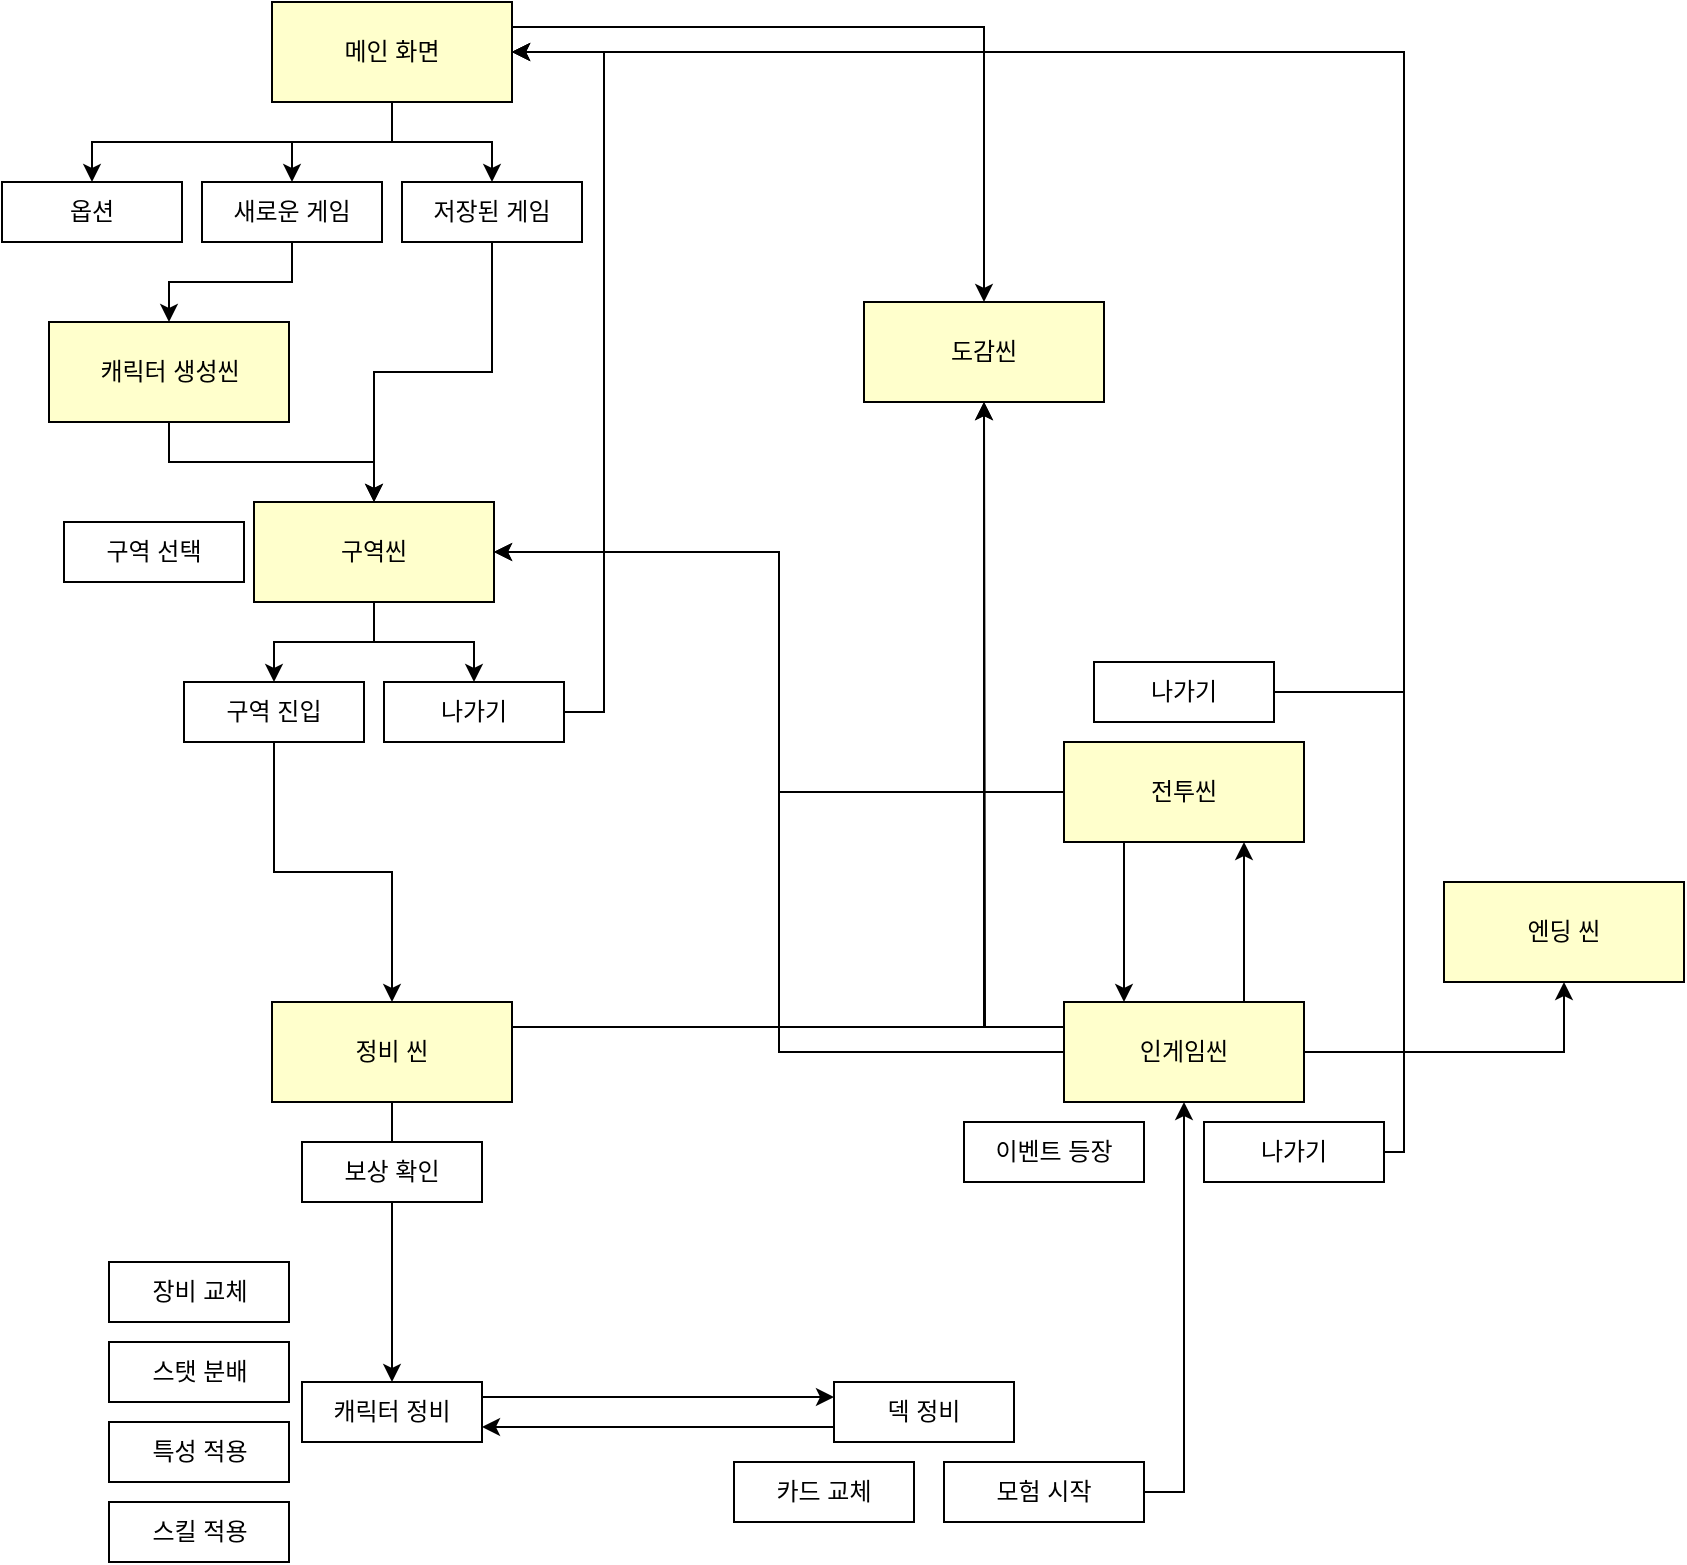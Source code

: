 <mxfile version="14.6.13" type="device"><diagram id="Av_CVQSiaXhoMsQztgof" name="Page-1"><mxGraphModel dx="1464" dy="922" grid="1" gridSize="10" guides="1" tooltips="1" connect="1" arrows="1" fold="1" page="1" pageScale="1" pageWidth="827" pageHeight="1169" math="0" shadow="0"><root><mxCell id="0"/><mxCell id="1" parent="0"/><mxCell id="67U4h067fMU7B21p5Ozw-6" style="edgeStyle=orthogonalEdgeStyle;rounded=0;orthogonalLoop=1;jettySize=auto;html=1;exitX=0.5;exitY=1;exitDx=0;exitDy=0;" parent="1" source="QbXg5CpkG4uvcfpA-dAZ-1" target="67U4h067fMU7B21p5Ozw-1" edge="1"><mxGeometry relative="1" as="geometry"/></mxCell><mxCell id="67U4h067fMU7B21p5Ozw-7" style="edgeStyle=orthogonalEdgeStyle;rounded=0;orthogonalLoop=1;jettySize=auto;html=1;exitX=0.5;exitY=1;exitDx=0;exitDy=0;" parent="1" source="QbXg5CpkG4uvcfpA-dAZ-1" target="67U4h067fMU7B21p5Ozw-2" edge="1"><mxGeometry relative="1" as="geometry"/></mxCell><mxCell id="67U4h067fMU7B21p5Ozw-8" style="edgeStyle=orthogonalEdgeStyle;rounded=0;orthogonalLoop=1;jettySize=auto;html=1;exitX=0.5;exitY=1;exitDx=0;exitDy=0;" parent="1" source="QbXg5CpkG4uvcfpA-dAZ-1" target="67U4h067fMU7B21p5Ozw-4" edge="1"><mxGeometry relative="1" as="geometry"/></mxCell><mxCell id="g9CctSjKW7jy1A9V13_f-2" style="edgeStyle=orthogonalEdgeStyle;rounded=0;orthogonalLoop=1;jettySize=auto;html=1;exitX=1;exitY=0.25;exitDx=0;exitDy=0;entryX=0.5;entryY=0;entryDx=0;entryDy=0;" edge="1" parent="1" source="QbXg5CpkG4uvcfpA-dAZ-1" target="g9CctSjKW7jy1A9V13_f-1"><mxGeometry relative="1" as="geometry"/></mxCell><mxCell id="QbXg5CpkG4uvcfpA-dAZ-1" value="메인 화면" style="rounded=0;whiteSpace=wrap;html=1;fillColor=#FFFFCC;" parent="1" vertex="1"><mxGeometry x="424" y="50" width="120" height="50" as="geometry"/></mxCell><mxCell id="QbXg5CpkG4uvcfpA-dAZ-32" value="엔딩 씬" style="rounded=0;whiteSpace=wrap;html=1;fillColor=#FFFFCC;" parent="1" vertex="1"><mxGeometry x="1010" y="490" width="120" height="50" as="geometry"/></mxCell><mxCell id="xhRx1QwZaw0PiIYQHOw0-8" style="edgeStyle=orthogonalEdgeStyle;rounded=0;orthogonalLoop=1;jettySize=auto;html=1;exitX=0.5;exitY=1;exitDx=0;exitDy=0;entryX=0.5;entryY=0;entryDx=0;entryDy=0;" parent="1" source="67U4h067fMU7B21p5Ozw-1" target="xhRx1QwZaw0PiIYQHOw0-7" edge="1"><mxGeometry relative="1" as="geometry"/></mxCell><mxCell id="67U4h067fMU7B21p5Ozw-1" value="새로운 게임" style="rounded=0;whiteSpace=wrap;html=1;" parent="1" vertex="1"><mxGeometry x="389" y="140" width="90" height="30" as="geometry"/></mxCell><mxCell id="67U4h067fMU7B21p5Ozw-11" style="edgeStyle=orthogonalEdgeStyle;rounded=0;orthogonalLoop=1;jettySize=auto;html=1;exitX=0.5;exitY=1;exitDx=0;exitDy=0;" parent="1" source="67U4h067fMU7B21p5Ozw-2" target="67U4h067fMU7B21p5Ozw-9" edge="1"><mxGeometry relative="1" as="geometry"/></mxCell><mxCell id="67U4h067fMU7B21p5Ozw-2" value="저장된 게임" style="rounded=0;whiteSpace=wrap;html=1;" parent="1" vertex="1"><mxGeometry x="489" y="140" width="90" height="30" as="geometry"/></mxCell><mxCell id="67U4h067fMU7B21p5Ozw-4" value="옵션" style="rounded=0;whiteSpace=wrap;html=1;" parent="1" vertex="1"><mxGeometry x="289" y="140" width="90" height="30" as="geometry"/></mxCell><mxCell id="67U4h067fMU7B21p5Ozw-14" style="edgeStyle=orthogonalEdgeStyle;rounded=0;orthogonalLoop=1;jettySize=auto;html=1;exitX=0.5;exitY=1;exitDx=0;exitDy=0;" parent="1" source="67U4h067fMU7B21p5Ozw-9" target="67U4h067fMU7B21p5Ozw-12" edge="1"><mxGeometry relative="1" as="geometry"/></mxCell><mxCell id="67U4h067fMU7B21p5Ozw-16" style="edgeStyle=orthogonalEdgeStyle;rounded=0;orthogonalLoop=1;jettySize=auto;html=1;exitX=0.5;exitY=1;exitDx=0;exitDy=0;" parent="1" source="67U4h067fMU7B21p5Ozw-9" target="67U4h067fMU7B21p5Ozw-13" edge="1"><mxGeometry relative="1" as="geometry"/></mxCell><mxCell id="67U4h067fMU7B21p5Ozw-9" value="구역씬" style="rounded=0;whiteSpace=wrap;html=1;fillColor=#FFFFCC;" parent="1" vertex="1"><mxGeometry x="415" y="300" width="120" height="50" as="geometry"/></mxCell><mxCell id="67U4h067fMU7B21p5Ozw-18" style="edgeStyle=orthogonalEdgeStyle;rounded=0;orthogonalLoop=1;jettySize=auto;html=1;exitX=0.5;exitY=1;exitDx=0;exitDy=0;" parent="1" source="67U4h067fMU7B21p5Ozw-12" target="67U4h067fMU7B21p5Ozw-15" edge="1"><mxGeometry relative="1" as="geometry"/></mxCell><mxCell id="67U4h067fMU7B21p5Ozw-12" value="구역 진입" style="rounded=0;whiteSpace=wrap;html=1;" parent="1" vertex="1"><mxGeometry x="380" y="390" width="90" height="30" as="geometry"/></mxCell><mxCell id="67U4h067fMU7B21p5Ozw-17" style="edgeStyle=orthogonalEdgeStyle;rounded=0;orthogonalLoop=1;jettySize=auto;html=1;exitX=1;exitY=0.5;exitDx=0;exitDy=0;entryX=1;entryY=0.5;entryDx=0;entryDy=0;" parent="1" source="67U4h067fMU7B21p5Ozw-13" target="QbXg5CpkG4uvcfpA-dAZ-1" edge="1"><mxGeometry relative="1" as="geometry"/></mxCell><mxCell id="67U4h067fMU7B21p5Ozw-13" value="나가기" style="rounded=0;whiteSpace=wrap;html=1;" parent="1" vertex="1"><mxGeometry x="480" y="390" width="90" height="30" as="geometry"/></mxCell><mxCell id="67U4h067fMU7B21p5Ozw-26" style="edgeStyle=orthogonalEdgeStyle;rounded=0;orthogonalLoop=1;jettySize=auto;html=1;exitX=0.5;exitY=1;exitDx=0;exitDy=0;startArrow=none;" parent="1" source="67U4h067fMU7B21p5Ozw-36" target="67U4h067fMU7B21p5Ozw-21" edge="1"><mxGeometry relative="1" as="geometry"/></mxCell><mxCell id="g9CctSjKW7jy1A9V13_f-4" style="edgeStyle=orthogonalEdgeStyle;rounded=0;orthogonalLoop=1;jettySize=auto;html=1;exitX=1;exitY=0.25;exitDx=0;exitDy=0;" edge="1" parent="1" source="67U4h067fMU7B21p5Ozw-15" target="g9CctSjKW7jy1A9V13_f-1"><mxGeometry relative="1" as="geometry"/></mxCell><mxCell id="67U4h067fMU7B21p5Ozw-15" value="정비 씬" style="rounded=0;whiteSpace=wrap;html=1;fillColor=#FFFFCC;" parent="1" vertex="1"><mxGeometry x="424" y="550" width="120" height="50" as="geometry"/></mxCell><mxCell id="67U4h067fMU7B21p5Ozw-20" value="구역 선택" style="rounded=0;whiteSpace=wrap;html=1;" parent="1" vertex="1"><mxGeometry x="320" y="310" width="90" height="30" as="geometry"/></mxCell><mxCell id="67U4h067fMU7B21p5Ozw-32" style="edgeStyle=orthogonalEdgeStyle;rounded=0;orthogonalLoop=1;jettySize=auto;html=1;exitX=1;exitY=0.25;exitDx=0;exitDy=0;entryX=0;entryY=0.25;entryDx=0;entryDy=0;" parent="1" source="67U4h067fMU7B21p5Ozw-21" target="67U4h067fMU7B21p5Ozw-22" edge="1"><mxGeometry relative="1" as="geometry"/></mxCell><mxCell id="67U4h067fMU7B21p5Ozw-21" value="캐릭터 정비" style="rounded=0;whiteSpace=wrap;html=1;" parent="1" vertex="1"><mxGeometry x="439" y="740" width="90" height="30" as="geometry"/></mxCell><mxCell id="67U4h067fMU7B21p5Ozw-33" style="edgeStyle=orthogonalEdgeStyle;rounded=0;orthogonalLoop=1;jettySize=auto;html=1;exitX=0;exitY=0.75;exitDx=0;exitDy=0;entryX=1;entryY=0.75;entryDx=0;entryDy=0;" parent="1" source="67U4h067fMU7B21p5Ozw-22" target="67U4h067fMU7B21p5Ozw-21" edge="1"><mxGeometry relative="1" as="geometry"/></mxCell><mxCell id="67U4h067fMU7B21p5Ozw-22" value="덱 정비" style="rounded=0;whiteSpace=wrap;html=1;" parent="1" vertex="1"><mxGeometry x="705" y="740" width="90" height="30" as="geometry"/></mxCell><mxCell id="67U4h067fMU7B21p5Ozw-23" value="스탯 분배" style="rounded=0;whiteSpace=wrap;html=1;" parent="1" vertex="1"><mxGeometry x="342.5" y="720" width="90" height="30" as="geometry"/></mxCell><mxCell id="67U4h067fMU7B21p5Ozw-24" value="스킬 적용" style="rounded=0;whiteSpace=wrap;html=1;" parent="1" vertex="1"><mxGeometry x="342.5" y="800" width="90" height="30" as="geometry"/></mxCell><mxCell id="67U4h067fMU7B21p5Ozw-25" value="특성 적용" style="rounded=0;whiteSpace=wrap;html=1;" parent="1" vertex="1"><mxGeometry x="342.5" y="760" width="90" height="30" as="geometry"/></mxCell><mxCell id="67U4h067fMU7B21p5Ozw-28" value="장비 교체" style="rounded=0;whiteSpace=wrap;html=1;" parent="1" vertex="1"><mxGeometry x="342.5" y="680" width="90" height="30" as="geometry"/></mxCell><mxCell id="67U4h067fMU7B21p5Ozw-34" value="카드 교체" style="rounded=0;whiteSpace=wrap;html=1;" parent="1" vertex="1"><mxGeometry x="655" y="780" width="90" height="30" as="geometry"/></mxCell><mxCell id="67U4h067fMU7B21p5Ozw-39" style="edgeStyle=orthogonalEdgeStyle;rounded=0;orthogonalLoop=1;jettySize=auto;html=1;exitX=1;exitY=0.5;exitDx=0;exitDy=0;" parent="1" source="67U4h067fMU7B21p5Ozw-35" target="67U4h067fMU7B21p5Ozw-38" edge="1"><mxGeometry relative="1" as="geometry"/></mxCell><mxCell id="67U4h067fMU7B21p5Ozw-35" value="모험 시작" style="rounded=0;whiteSpace=wrap;html=1;" parent="1" vertex="1"><mxGeometry x="760" y="780" width="100" height="30" as="geometry"/></mxCell><mxCell id="67U4h067fMU7B21p5Ozw-36" value="보상 확인" style="rounded=0;whiteSpace=wrap;html=1;" parent="1" vertex="1"><mxGeometry x="439" y="620" width="90" height="30" as="geometry"/></mxCell><mxCell id="67U4h067fMU7B21p5Ozw-37" value="" style="edgeStyle=orthogonalEdgeStyle;rounded=0;orthogonalLoop=1;jettySize=auto;html=1;exitX=0.5;exitY=1;exitDx=0;exitDy=0;endArrow=none;" parent="1" source="67U4h067fMU7B21p5Ozw-15" target="67U4h067fMU7B21p5Ozw-36" edge="1"><mxGeometry relative="1" as="geometry"><mxPoint x="484" y="600" as="sourcePoint"/><mxPoint x="315" y="730" as="targetPoint"/></mxGeometry></mxCell><mxCell id="67U4h067fMU7B21p5Ozw-44" style="edgeStyle=orthogonalEdgeStyle;rounded=0;orthogonalLoop=1;jettySize=auto;html=1;exitX=0.75;exitY=0;exitDx=0;exitDy=0;entryX=0.75;entryY=1;entryDx=0;entryDy=0;" parent="1" source="67U4h067fMU7B21p5Ozw-38" target="67U4h067fMU7B21p5Ozw-42" edge="1"><mxGeometry relative="1" as="geometry"/></mxCell><mxCell id="67U4h067fMU7B21p5Ozw-46" style="edgeStyle=orthogonalEdgeStyle;rounded=0;orthogonalLoop=1;jettySize=auto;html=1;exitX=0;exitY=0.5;exitDx=0;exitDy=0;entryX=1;entryY=0.5;entryDx=0;entryDy=0;" parent="1" source="67U4h067fMU7B21p5Ozw-38" target="67U4h067fMU7B21p5Ozw-9" edge="1"><mxGeometry relative="1" as="geometry"/></mxCell><mxCell id="xhRx1QwZaw0PiIYQHOw0-3" style="edgeStyle=orthogonalEdgeStyle;rounded=0;orthogonalLoop=1;jettySize=auto;html=1;exitX=1;exitY=0.5;exitDx=0;exitDy=0;entryX=0.5;entryY=1;entryDx=0;entryDy=0;" parent="1" source="67U4h067fMU7B21p5Ozw-38" target="QbXg5CpkG4uvcfpA-dAZ-32" edge="1"><mxGeometry relative="1" as="geometry"/></mxCell><mxCell id="g9CctSjKW7jy1A9V13_f-5" style="edgeStyle=orthogonalEdgeStyle;rounded=0;orthogonalLoop=1;jettySize=auto;html=1;exitX=0;exitY=0.25;exitDx=0;exitDy=0;" edge="1" parent="1" source="67U4h067fMU7B21p5Ozw-38"><mxGeometry relative="1" as="geometry"><mxPoint x="780" y="250" as="targetPoint"/></mxGeometry></mxCell><mxCell id="67U4h067fMU7B21p5Ozw-38" value="인게임씬" style="rounded=0;whiteSpace=wrap;html=1;fillColor=#FFFFCC;" parent="1" vertex="1"><mxGeometry x="820" y="550" width="120" height="50" as="geometry"/></mxCell><mxCell id="67U4h067fMU7B21p5Ozw-40" value="이벤트 등장" style="rounded=0;whiteSpace=wrap;html=1;" parent="1" vertex="1"><mxGeometry x="770" y="610" width="90" height="30" as="geometry"/></mxCell><mxCell id="67U4h067fMU7B21p5Ozw-45" style="edgeStyle=orthogonalEdgeStyle;rounded=0;orthogonalLoop=1;jettySize=auto;html=1;exitX=0.25;exitY=1;exitDx=0;exitDy=0;entryX=0.25;entryY=0;entryDx=0;entryDy=0;" parent="1" source="67U4h067fMU7B21p5Ozw-42" target="67U4h067fMU7B21p5Ozw-38" edge="1"><mxGeometry relative="1" as="geometry"/></mxCell><mxCell id="67U4h067fMU7B21p5Ozw-47" style="edgeStyle=orthogonalEdgeStyle;rounded=0;orthogonalLoop=1;jettySize=auto;html=1;exitX=0;exitY=0.5;exitDx=0;exitDy=0;entryX=1;entryY=0.5;entryDx=0;entryDy=0;" parent="1" source="67U4h067fMU7B21p5Ozw-42" target="67U4h067fMU7B21p5Ozw-9" edge="1"><mxGeometry relative="1" as="geometry"/></mxCell><mxCell id="67U4h067fMU7B21p5Ozw-42" value="전투씬" style="rounded=0;whiteSpace=wrap;html=1;fillColor=#FFFFCC;" parent="1" vertex="1"><mxGeometry x="820" y="420" width="120" height="50" as="geometry"/></mxCell><mxCell id="xhRx1QwZaw0PiIYQHOw0-5" style="edgeStyle=orthogonalEdgeStyle;rounded=0;orthogonalLoop=1;jettySize=auto;html=1;exitX=1;exitY=0.5;exitDx=0;exitDy=0;entryX=1;entryY=0.5;entryDx=0;entryDy=0;" parent="1" source="xhRx1QwZaw0PiIYQHOw0-1" target="QbXg5CpkG4uvcfpA-dAZ-1" edge="1"><mxGeometry relative="1" as="geometry"><Array as="points"><mxPoint x="990" y="395"/><mxPoint x="990" y="75"/></Array></mxGeometry></mxCell><mxCell id="xhRx1QwZaw0PiIYQHOw0-1" value="나가기" style="rounded=0;whiteSpace=wrap;html=1;" parent="1" vertex="1"><mxGeometry x="835" y="380" width="90" height="30" as="geometry"/></mxCell><mxCell id="xhRx1QwZaw0PiIYQHOw0-4" style="edgeStyle=orthogonalEdgeStyle;rounded=0;orthogonalLoop=1;jettySize=auto;html=1;exitX=1;exitY=0.5;exitDx=0;exitDy=0;entryX=1;entryY=0.5;entryDx=0;entryDy=0;" parent="1" source="xhRx1QwZaw0PiIYQHOw0-2" target="QbXg5CpkG4uvcfpA-dAZ-1" edge="1"><mxGeometry relative="1" as="geometry"><Array as="points"><mxPoint x="990" y="625"/><mxPoint x="990" y="75"/></Array></mxGeometry></mxCell><mxCell id="xhRx1QwZaw0PiIYQHOw0-2" value="나가기" style="rounded=0;whiteSpace=wrap;html=1;" parent="1" vertex="1"><mxGeometry x="890" y="610" width="90" height="30" as="geometry"/></mxCell><mxCell id="xhRx1QwZaw0PiIYQHOw0-9" style="edgeStyle=orthogonalEdgeStyle;rounded=0;orthogonalLoop=1;jettySize=auto;html=1;exitX=0.5;exitY=1;exitDx=0;exitDy=0;entryX=0.5;entryY=0;entryDx=0;entryDy=0;" parent="1" source="xhRx1QwZaw0PiIYQHOw0-7" target="67U4h067fMU7B21p5Ozw-9" edge="1"><mxGeometry relative="1" as="geometry"/></mxCell><mxCell id="xhRx1QwZaw0PiIYQHOw0-7" value="캐릭터 생성씬" style="rounded=0;whiteSpace=wrap;html=1;fillColor=#FFFFCC;" parent="1" vertex="1"><mxGeometry x="312.5" y="210" width="120" height="50" as="geometry"/></mxCell><mxCell id="g9CctSjKW7jy1A9V13_f-1" value="도감씬" style="rounded=0;whiteSpace=wrap;html=1;fillColor=#FFFFCC;" vertex="1" parent="1"><mxGeometry x="720" y="200" width="120" height="50" as="geometry"/></mxCell></root></mxGraphModel></diagram></mxfile>